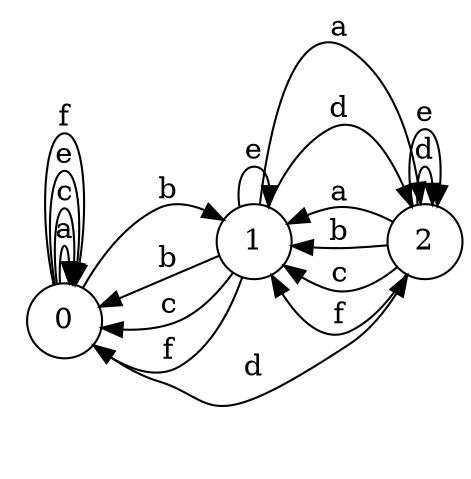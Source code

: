 digraph n3_3 {
__start0 [label="" shape="none"];

rankdir=LR;
size="8,5";

s0 [style="filled", color="black", fillcolor="white" shape="circle", label="0"];
s1 [style="filled", color="black", fillcolor="white" shape="circle", label="1"];
s2 [style="filled", color="black", fillcolor="white" shape="circle", label="2"];
s0 -> s0 [label="a"];
s0 -> s1 [label="b"];
s0 -> s0 [label="c"];
s0 -> s2 [label="d"];
s0 -> s0 [label="e"];
s0 -> s0 [label="f"];
s1 -> s2 [label="a"];
s1 -> s0 [label="b"];
s1 -> s0 [label="c"];
s1 -> s2 [label="d"];
s1 -> s1 [label="e"];
s1 -> s0 [label="f"];
s2 -> s1 [label="a"];
s2 -> s1 [label="b"];
s2 -> s1 [label="c"];
s2 -> s2 [label="d"];
s2 -> s2 [label="e"];
s2 -> s1 [label="f"];

}